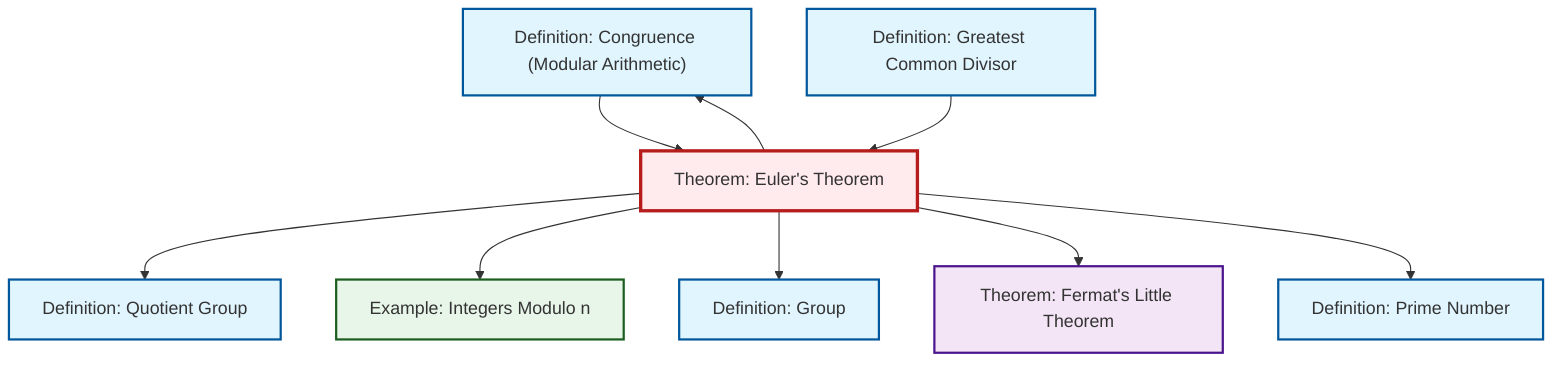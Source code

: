 graph TD
    classDef definition fill:#e1f5fe,stroke:#01579b,stroke-width:2px
    classDef theorem fill:#f3e5f5,stroke:#4a148c,stroke-width:2px
    classDef axiom fill:#fff3e0,stroke:#e65100,stroke-width:2px
    classDef example fill:#e8f5e9,stroke:#1b5e20,stroke-width:2px
    classDef current fill:#ffebee,stroke:#b71c1c,stroke-width:3px
    def-congruence["Definition: Congruence (Modular Arithmetic)"]:::definition
    def-quotient-group["Definition: Quotient Group"]:::definition
    thm-euler["Theorem: Euler's Theorem"]:::theorem
    ex-quotient-integers-mod-n["Example: Integers Modulo n"]:::example
    def-gcd["Definition: Greatest Common Divisor"]:::definition
    def-prime["Definition: Prime Number"]:::definition
    thm-fermat-little["Theorem: Fermat's Little Theorem"]:::theorem
    def-group["Definition: Group"]:::definition
    def-congruence --> thm-euler
    thm-euler --> def-quotient-group
    def-gcd --> thm-euler
    thm-euler --> ex-quotient-integers-mod-n
    thm-euler --> def-congruence
    thm-euler --> def-group
    thm-euler --> thm-fermat-little
    thm-euler --> def-prime
    class thm-euler current